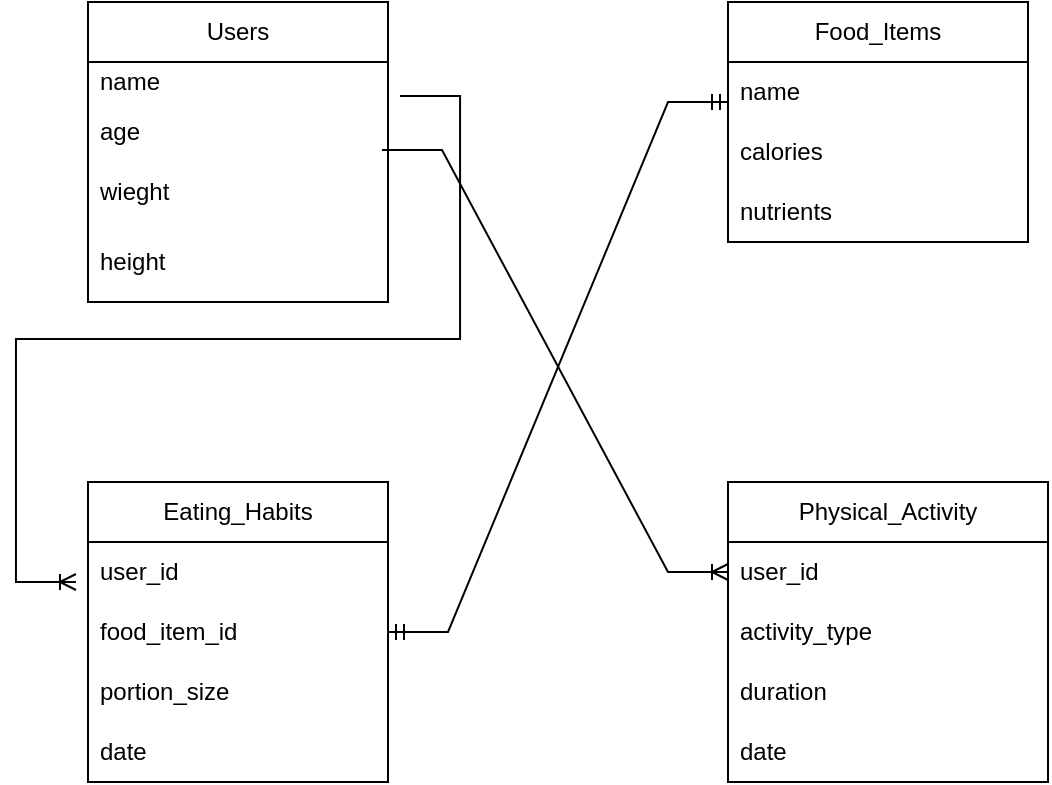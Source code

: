 <mxfile version="24.6.1" type="google">
  <diagram id="R2lEEEUBdFMjLlhIrx00" name="Page-1">
    <mxGraphModel dx="1120" dy="470" grid="1" gridSize="10" guides="1" tooltips="1" connect="1" arrows="1" fold="1" page="1" pageScale="1" pageWidth="850" pageHeight="1100" math="0" shadow="0" extFonts="Permanent Marker^https://fonts.googleapis.com/css?family=Permanent+Marker">
      <root>
        <mxCell id="0" />
        <mxCell id="1" parent="0" />
        <mxCell id="j7i2UDunhtgI_dOBW69K-2" value="Users" style="swimlane;fontStyle=0;childLayout=stackLayout;horizontal=1;startSize=30;horizontalStack=0;resizeParent=1;resizeParentMax=0;resizeLast=0;collapsible=1;marginBottom=0;whiteSpace=wrap;html=1;" vertex="1" parent="1">
          <mxGeometry x="130" y="40" width="150" height="150" as="geometry" />
        </mxCell>
        <mxCell id="j7i2UDunhtgI_dOBW69K-3" value="name" style="text;strokeColor=none;fillColor=none;align=left;verticalAlign=middle;spacingLeft=4;spacingRight=4;overflow=hidden;points=[[0,0.5],[1,0.5]];portConstraint=eastwest;rotatable=0;whiteSpace=wrap;html=1;" vertex="1" parent="j7i2UDunhtgI_dOBW69K-2">
          <mxGeometry y="30" width="150" height="20" as="geometry" />
        </mxCell>
        <mxCell id="j7i2UDunhtgI_dOBW69K-4" value="age" style="text;strokeColor=none;fillColor=none;align=left;verticalAlign=middle;spacingLeft=4;spacingRight=4;overflow=hidden;points=[[0,0.5],[1,0.5]];portConstraint=eastwest;rotatable=0;whiteSpace=wrap;html=1;" vertex="1" parent="j7i2UDunhtgI_dOBW69K-2">
          <mxGeometry y="50" width="150" height="30" as="geometry" />
        </mxCell>
        <mxCell id="j7i2UDunhtgI_dOBW69K-5" value="wieght" style="text;strokeColor=none;fillColor=none;align=left;verticalAlign=middle;spacingLeft=4;spacingRight=4;overflow=hidden;points=[[0,0.5],[1,0.5]];portConstraint=eastwest;rotatable=0;whiteSpace=wrap;html=1;" vertex="1" parent="j7i2UDunhtgI_dOBW69K-2">
          <mxGeometry y="80" width="150" height="30" as="geometry" />
        </mxCell>
        <mxCell id="j7i2UDunhtgI_dOBW69K-18" value="height" style="text;strokeColor=none;fillColor=none;align=left;verticalAlign=middle;spacingLeft=4;spacingRight=4;overflow=hidden;points=[[0,0.5],[1,0.5]];portConstraint=eastwest;rotatable=0;whiteSpace=wrap;html=1;" vertex="1" parent="j7i2UDunhtgI_dOBW69K-2">
          <mxGeometry y="110" width="150" height="40" as="geometry" />
        </mxCell>
        <mxCell id="j7i2UDunhtgI_dOBW69K-6" value="Food_Items" style="swimlane;fontStyle=0;childLayout=stackLayout;horizontal=1;startSize=30;horizontalStack=0;resizeParent=1;resizeParentMax=0;resizeLast=0;collapsible=1;marginBottom=0;whiteSpace=wrap;html=1;" vertex="1" parent="1">
          <mxGeometry x="450" y="40" width="150" height="120" as="geometry" />
        </mxCell>
        <mxCell id="j7i2UDunhtgI_dOBW69K-7" value="name" style="text;strokeColor=none;fillColor=none;align=left;verticalAlign=middle;spacingLeft=4;spacingRight=4;overflow=hidden;points=[[0,0.5],[1,0.5]];portConstraint=eastwest;rotatable=0;whiteSpace=wrap;html=1;" vertex="1" parent="j7i2UDunhtgI_dOBW69K-6">
          <mxGeometry y="30" width="150" height="30" as="geometry" />
        </mxCell>
        <mxCell id="j7i2UDunhtgI_dOBW69K-8" value="calories" style="text;strokeColor=none;fillColor=none;align=left;verticalAlign=middle;spacingLeft=4;spacingRight=4;overflow=hidden;points=[[0,0.5],[1,0.5]];portConstraint=eastwest;rotatable=0;whiteSpace=wrap;html=1;" vertex="1" parent="j7i2UDunhtgI_dOBW69K-6">
          <mxGeometry y="60" width="150" height="30" as="geometry" />
        </mxCell>
        <mxCell id="j7i2UDunhtgI_dOBW69K-9" value="nutrients" style="text;strokeColor=none;fillColor=none;align=left;verticalAlign=middle;spacingLeft=4;spacingRight=4;overflow=hidden;points=[[0,0.5],[1,0.5]];portConstraint=eastwest;rotatable=0;whiteSpace=wrap;html=1;" vertex="1" parent="j7i2UDunhtgI_dOBW69K-6">
          <mxGeometry y="90" width="150" height="30" as="geometry" />
        </mxCell>
        <mxCell id="j7i2UDunhtgI_dOBW69K-10" value="Eating_Habits" style="swimlane;fontStyle=0;childLayout=stackLayout;horizontal=1;startSize=30;horizontalStack=0;resizeParent=1;resizeParentMax=0;resizeLast=0;collapsible=1;marginBottom=0;whiteSpace=wrap;html=1;" vertex="1" parent="1">
          <mxGeometry x="130" y="280" width="150" height="150" as="geometry" />
        </mxCell>
        <mxCell id="j7i2UDunhtgI_dOBW69K-11" value="user_id" style="text;strokeColor=none;fillColor=none;align=left;verticalAlign=middle;spacingLeft=4;spacingRight=4;overflow=hidden;points=[[0,0.5],[1,0.5]];portConstraint=eastwest;rotatable=0;whiteSpace=wrap;html=1;" vertex="1" parent="j7i2UDunhtgI_dOBW69K-10">
          <mxGeometry y="30" width="150" height="30" as="geometry" />
        </mxCell>
        <mxCell id="j7i2UDunhtgI_dOBW69K-12" value="food_item_id" style="text;strokeColor=none;fillColor=none;align=left;verticalAlign=middle;spacingLeft=4;spacingRight=4;overflow=hidden;points=[[0,0.5],[1,0.5]];portConstraint=eastwest;rotatable=0;whiteSpace=wrap;html=1;" vertex="1" parent="j7i2UDunhtgI_dOBW69K-10">
          <mxGeometry y="60" width="150" height="30" as="geometry" />
        </mxCell>
        <mxCell id="j7i2UDunhtgI_dOBW69K-13" value="portion_size" style="text;strokeColor=none;fillColor=none;align=left;verticalAlign=middle;spacingLeft=4;spacingRight=4;overflow=hidden;points=[[0,0.5],[1,0.5]];portConstraint=eastwest;rotatable=0;whiteSpace=wrap;html=1;" vertex="1" parent="j7i2UDunhtgI_dOBW69K-10">
          <mxGeometry y="90" width="150" height="30" as="geometry" />
        </mxCell>
        <mxCell id="j7i2UDunhtgI_dOBW69K-19" value="date" style="text;strokeColor=none;fillColor=none;align=left;verticalAlign=middle;spacingLeft=4;spacingRight=4;overflow=hidden;points=[[0,0.5],[1,0.5]];portConstraint=eastwest;rotatable=0;whiteSpace=wrap;html=1;" vertex="1" parent="j7i2UDunhtgI_dOBW69K-10">
          <mxGeometry y="120" width="150" height="30" as="geometry" />
        </mxCell>
        <mxCell id="j7i2UDunhtgI_dOBW69K-14" value="Physical_Activity" style="swimlane;fontStyle=0;childLayout=stackLayout;horizontal=1;startSize=30;horizontalStack=0;resizeParent=1;resizeParentMax=0;resizeLast=0;collapsible=1;marginBottom=0;whiteSpace=wrap;html=1;" vertex="1" parent="1">
          <mxGeometry x="450" y="280" width="160" height="150" as="geometry" />
        </mxCell>
        <mxCell id="j7i2UDunhtgI_dOBW69K-15" value="user_id" style="text;strokeColor=none;fillColor=none;align=left;verticalAlign=middle;spacingLeft=4;spacingRight=4;overflow=hidden;points=[[0,0.5],[1,0.5]];portConstraint=eastwest;rotatable=0;whiteSpace=wrap;html=1;" vertex="1" parent="j7i2UDunhtgI_dOBW69K-14">
          <mxGeometry y="30" width="160" height="30" as="geometry" />
        </mxCell>
        <mxCell id="j7i2UDunhtgI_dOBW69K-16" value="activity_type" style="text;strokeColor=none;fillColor=none;align=left;verticalAlign=middle;spacingLeft=4;spacingRight=4;overflow=hidden;points=[[0,0.5],[1,0.5]];portConstraint=eastwest;rotatable=0;whiteSpace=wrap;html=1;" vertex="1" parent="j7i2UDunhtgI_dOBW69K-14">
          <mxGeometry y="60" width="160" height="30" as="geometry" />
        </mxCell>
        <mxCell id="j7i2UDunhtgI_dOBW69K-17" value="duration" style="text;strokeColor=none;fillColor=none;align=left;verticalAlign=middle;spacingLeft=4;spacingRight=4;overflow=hidden;points=[[0,0.5],[1,0.5]];portConstraint=eastwest;rotatable=0;whiteSpace=wrap;html=1;" vertex="1" parent="j7i2UDunhtgI_dOBW69K-14">
          <mxGeometry y="90" width="160" height="30" as="geometry" />
        </mxCell>
        <mxCell id="j7i2UDunhtgI_dOBW69K-22" value="date" style="text;strokeColor=none;fillColor=none;align=left;verticalAlign=middle;spacingLeft=4;spacingRight=4;overflow=hidden;points=[[0,0.5],[1,0.5]];portConstraint=eastwest;rotatable=0;whiteSpace=wrap;html=1;" vertex="1" parent="j7i2UDunhtgI_dOBW69K-14">
          <mxGeometry y="120" width="160" height="30" as="geometry" />
        </mxCell>
        <mxCell id="j7i2UDunhtgI_dOBW69K-24" value="" style="edgeStyle=entityRelationEdgeStyle;fontSize=12;html=1;endArrow=ERoneToMany;rounded=0;exitX=0.98;exitY=-0.2;exitDx=0;exitDy=0;entryX=0;entryY=0.5;entryDx=0;entryDy=0;exitPerimeter=0;" edge="1" parent="1" source="j7i2UDunhtgI_dOBW69K-5" target="j7i2UDunhtgI_dOBW69K-15">
          <mxGeometry width="100" height="100" relative="1" as="geometry">
            <mxPoint x="285" y="120" as="sourcePoint" />
            <mxPoint x="125" y="380" as="targetPoint" />
            <Array as="points">
              <mxPoint x="260" y="110" />
            </Array>
          </mxGeometry>
        </mxCell>
        <mxCell id="j7i2UDunhtgI_dOBW69K-25" value="" style="edgeStyle=entityRelationEdgeStyle;fontSize=12;html=1;endArrow=ERoneToMany;rounded=0;exitX=0.947;exitY=-0.1;exitDx=0;exitDy=0;exitPerimeter=0;" edge="1" parent="1">
          <mxGeometry width="100" height="100" relative="1" as="geometry">
            <mxPoint x="286.03" y="87" as="sourcePoint" />
            <mxPoint x="123.98" y="330" as="targetPoint" />
            <Array as="points">
              <mxPoint x="270" y="80" />
              <mxPoint x="323.98" y="90" />
              <mxPoint x="283.98" y="90" />
              <mxPoint x="283.98" y="90" />
            </Array>
          </mxGeometry>
        </mxCell>
        <mxCell id="j7i2UDunhtgI_dOBW69K-27" value="" style="edgeStyle=entityRelationEdgeStyle;fontSize=12;html=1;endArrow=ERmandOne;startArrow=ERmandOne;rounded=0;exitX=1;exitY=0.5;exitDx=0;exitDy=0;" edge="1" parent="1" source="j7i2UDunhtgI_dOBW69K-10">
          <mxGeometry width="100" height="100" relative="1" as="geometry">
            <mxPoint x="258.05" y="208.01" as="sourcePoint" />
            <mxPoint x="450" y="90" as="targetPoint" />
          </mxGeometry>
        </mxCell>
      </root>
    </mxGraphModel>
  </diagram>
</mxfile>

